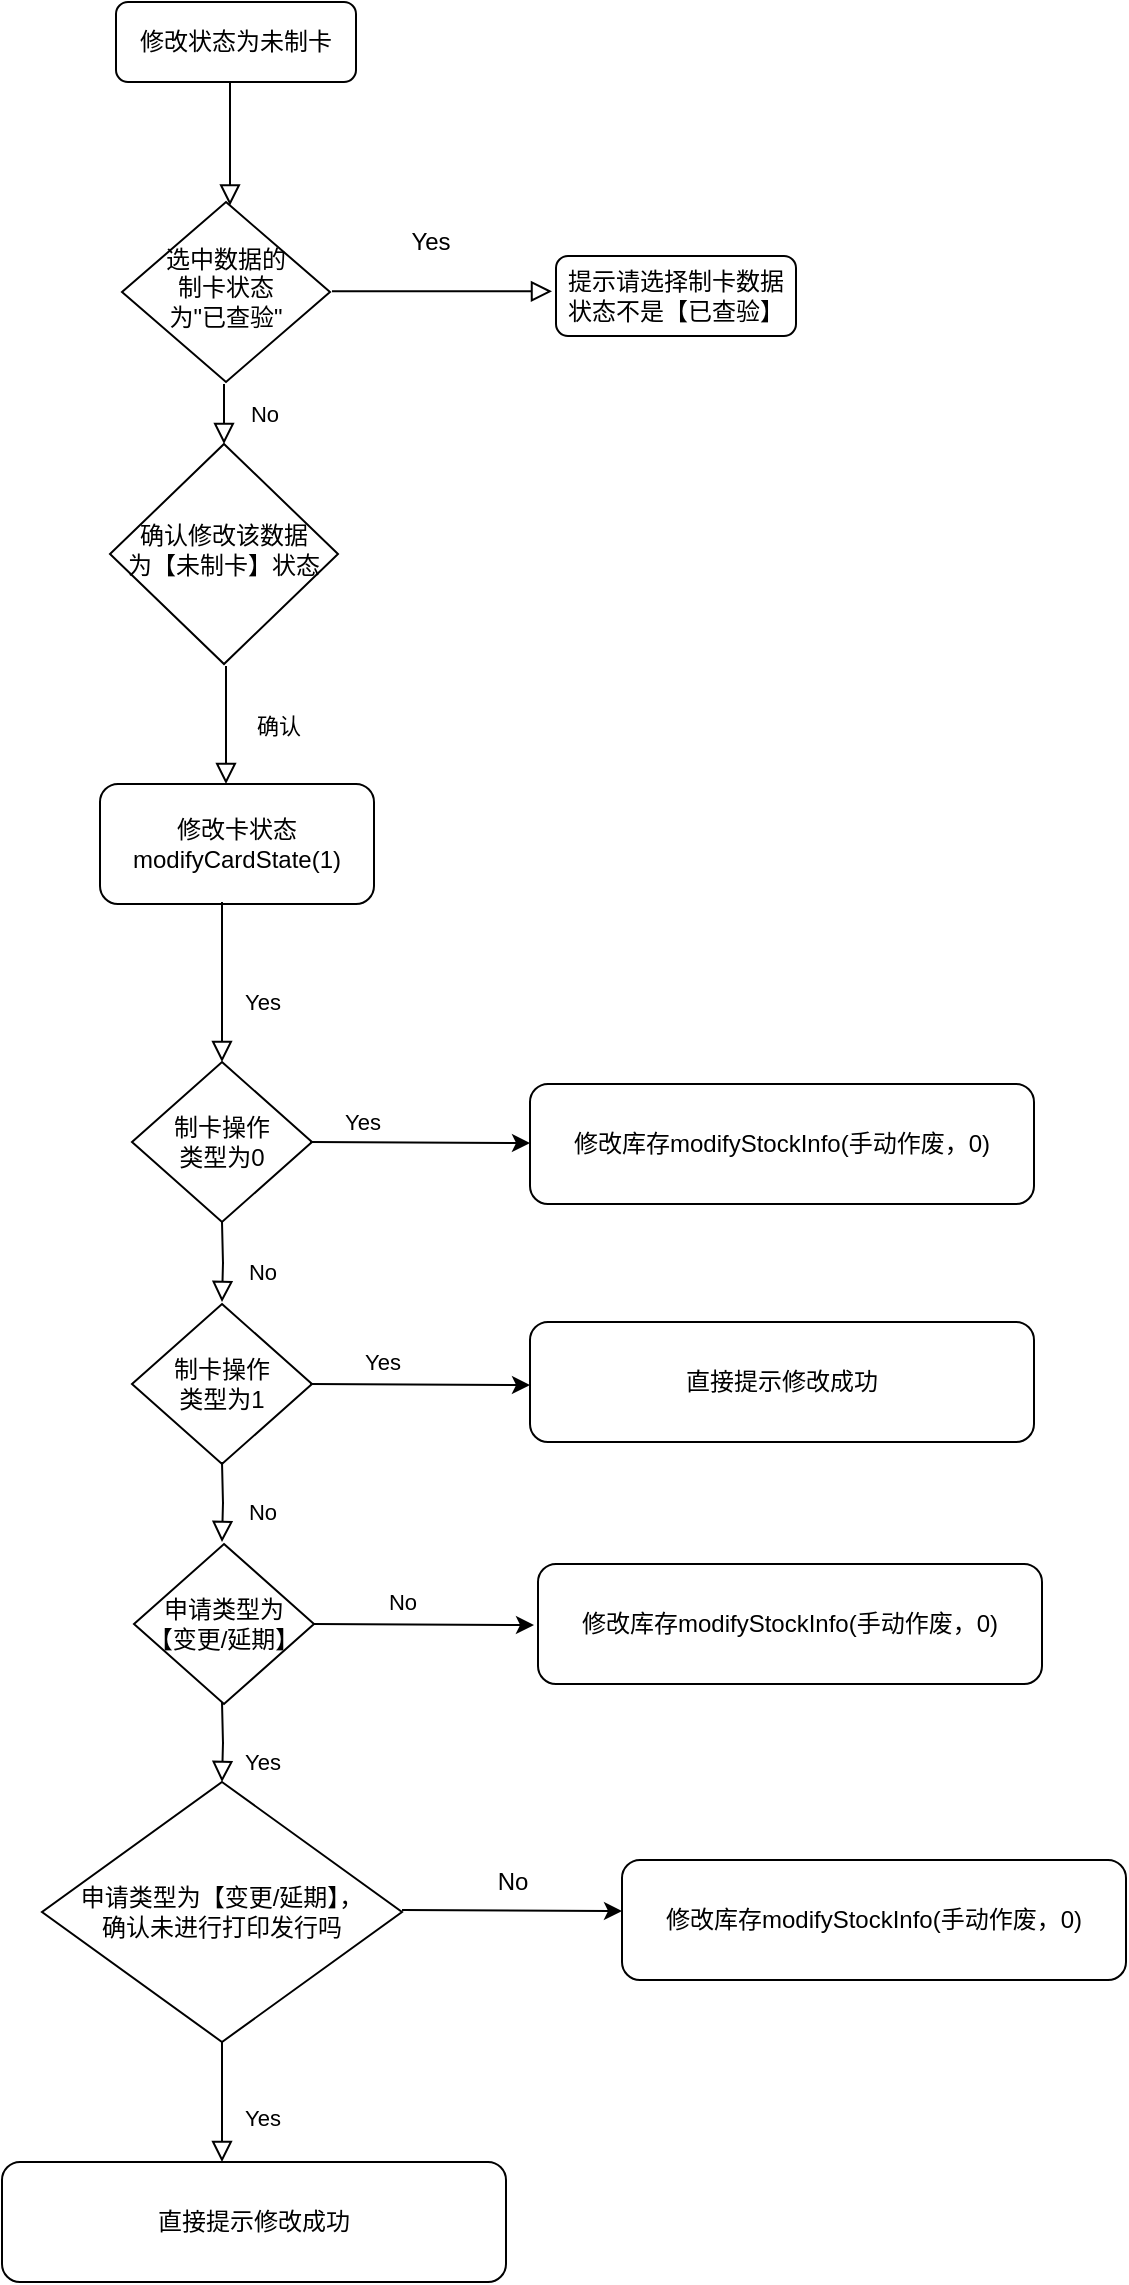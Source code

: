 <mxfile version="14.1.1" type="github">
  <diagram id="C5RBs43oDa-KdzZeNtuy" name="Page-1">
    <mxGraphModel dx="1038" dy="547" grid="1" gridSize="10" guides="0" tooltips="1" connect="1" arrows="1" fold="1" page="1" pageScale="1" pageWidth="1169" pageHeight="1654" math="0" shadow="0">
      <root>
        <mxCell id="WIyWlLk6GJQsqaUBKTNV-0" />
        <mxCell id="WIyWlLk6GJQsqaUBKTNV-1" parent="WIyWlLk6GJQsqaUBKTNV-0" />
        <mxCell id="WIyWlLk6GJQsqaUBKTNV-2" value="" style="rounded=0;html=1;jettySize=auto;orthogonalLoop=1;fontSize=11;endArrow=block;endFill=0;endSize=8;strokeWidth=1;shadow=0;labelBackgroundColor=none;edgeStyle=orthogonalEdgeStyle;" parent="WIyWlLk6GJQsqaUBKTNV-1" source="WIyWlLk6GJQsqaUBKTNV-3" target="WIyWlLk6GJQsqaUBKTNV-6" edge="1">
          <mxGeometry relative="1" as="geometry">
            <Array as="points">
              <mxPoint x="214" y="70" />
              <mxPoint x="214" y="70" />
            </Array>
          </mxGeometry>
        </mxCell>
        <mxCell id="WIyWlLk6GJQsqaUBKTNV-3" value="修改状态为未制卡" style="rounded=1;whiteSpace=wrap;html=1;fontSize=12;glass=0;strokeWidth=1;shadow=0;" parent="WIyWlLk6GJQsqaUBKTNV-1" vertex="1">
          <mxGeometry x="157" y="20" width="120" height="40" as="geometry" />
        </mxCell>
        <mxCell id="WIyWlLk6GJQsqaUBKTNV-4" value="No" style="rounded=0;html=1;jettySize=auto;orthogonalLoop=1;fontSize=11;endArrow=block;endFill=0;endSize=8;strokeWidth=1;shadow=0;labelBackgroundColor=none;edgeStyle=orthogonalEdgeStyle;" parent="WIyWlLk6GJQsqaUBKTNV-1" edge="1">
          <mxGeometry y="20" relative="1" as="geometry">
            <mxPoint as="offset" />
            <mxPoint x="211" y="211" as="sourcePoint" />
            <mxPoint x="211" y="241" as="targetPoint" />
          </mxGeometry>
        </mxCell>
        <mxCell id="WIyWlLk6GJQsqaUBKTNV-6" value="选中数据的&lt;br&gt;制卡状态&lt;br&gt;为&quot;已查验&quot;" style="rhombus;whiteSpace=wrap;html=1;shadow=0;fontFamily=Helvetica;fontSize=12;align=center;strokeWidth=1;spacing=6;spacingTop=-4;" parent="WIyWlLk6GJQsqaUBKTNV-1" vertex="1">
          <mxGeometry x="160" y="120" width="104" height="90" as="geometry" />
        </mxCell>
        <mxCell id="WIyWlLk6GJQsqaUBKTNV-7" value="提示请选择制卡数据状态不是【已查验】" style="rounded=1;whiteSpace=wrap;html=1;fontSize=12;glass=0;strokeWidth=1;shadow=0;" parent="WIyWlLk6GJQsqaUBKTNV-1" vertex="1">
          <mxGeometry x="377" y="147" width="120" height="40" as="geometry" />
        </mxCell>
        <mxCell id="WIyWlLk6GJQsqaUBKTNV-10" value="确认修改该数据&lt;br&gt;为【未制卡】状态" style="rhombus;whiteSpace=wrap;html=1;shadow=0;fontFamily=Helvetica;fontSize=12;align=center;strokeWidth=1;spacing=6;spacingTop=-4;" parent="WIyWlLk6GJQsqaUBKTNV-1" vertex="1">
          <mxGeometry x="154" y="241" width="114" height="110" as="geometry" />
        </mxCell>
        <mxCell id="Ysg9XGIrSXdzxJQqvf4c-11" value="" style="edgeStyle=orthogonalEdgeStyle;rounded=0;html=1;jettySize=auto;orthogonalLoop=1;fontSize=11;endArrow=block;endFill=0;endSize=8;strokeWidth=1;shadow=0;labelBackgroundColor=none;" parent="WIyWlLk6GJQsqaUBKTNV-1" edge="1">
          <mxGeometry x="0.273" y="30" relative="1" as="geometry">
            <mxPoint as="offset" />
            <mxPoint x="265" y="164.66" as="sourcePoint" />
            <mxPoint x="375" y="164.66" as="targetPoint" />
          </mxGeometry>
        </mxCell>
        <mxCell id="Ysg9XGIrSXdzxJQqvf4c-12" value="Yes" style="text;html=1;align=center;verticalAlign=middle;resizable=0;points=[];autosize=1;strokeColor=none;" parent="WIyWlLk6GJQsqaUBKTNV-1" vertex="1">
          <mxGeometry x="299" y="130" width="30" height="20" as="geometry" />
        </mxCell>
        <mxCell id="Ysg9XGIrSXdzxJQqvf4c-19" value="确认" style="rounded=0;html=1;jettySize=auto;orthogonalLoop=1;fontSize=11;endArrow=block;endFill=0;endSize=8;strokeWidth=1;shadow=0;labelBackgroundColor=none;edgeStyle=orthogonalEdgeStyle;" parent="WIyWlLk6GJQsqaUBKTNV-1" edge="1">
          <mxGeometry x="0.017" y="26" relative="1" as="geometry">
            <mxPoint as="offset" />
            <mxPoint x="212" y="352" as="sourcePoint" />
            <mxPoint x="212" y="411" as="targetPoint" />
          </mxGeometry>
        </mxCell>
        <mxCell id="9AU9Q08pKHK3YimSfZZ_-1" value="修改卡状态modifyCardState(1)" style="rounded=1;whiteSpace=wrap;html=1;fontSize=12;glass=0;strokeWidth=1;shadow=0;" vertex="1" parent="WIyWlLk6GJQsqaUBKTNV-1">
          <mxGeometry x="149" y="411" width="137" height="60" as="geometry" />
        </mxCell>
        <mxCell id="9AU9Q08pKHK3YimSfZZ_-2" value="制卡操作&lt;br&gt;类型为0" style="rhombus;whiteSpace=wrap;html=1;" vertex="1" parent="WIyWlLk6GJQsqaUBKTNV-1">
          <mxGeometry x="165" y="550" width="90" height="80" as="geometry" />
        </mxCell>
        <mxCell id="9AU9Q08pKHK3YimSfZZ_-4" value="Yes" style="rounded=0;html=1;jettySize=auto;orthogonalLoop=1;fontSize=11;endArrow=block;endFill=0;endSize=8;strokeWidth=1;shadow=0;labelBackgroundColor=none;edgeStyle=orthogonalEdgeStyle;" edge="1" parent="WIyWlLk6GJQsqaUBKTNV-1">
          <mxGeometry x="0.25" y="20" relative="1" as="geometry">
            <mxPoint as="offset" />
            <mxPoint x="210" y="550" as="targetPoint" />
            <mxPoint x="210" y="470" as="sourcePoint" />
          </mxGeometry>
        </mxCell>
        <mxCell id="9AU9Q08pKHK3YimSfZZ_-6" value="修改库存modifyStockInfo(手动作废，0)" style="rounded=1;whiteSpace=wrap;html=1;fontSize=12;glass=0;strokeWidth=1;shadow=0;" vertex="1" parent="WIyWlLk6GJQsqaUBKTNV-1">
          <mxGeometry x="364" y="561" width="252" height="60" as="geometry" />
        </mxCell>
        <mxCell id="9AU9Q08pKHK3YimSfZZ_-11" value="制卡操作&lt;br&gt;类型为1" style="rhombus;whiteSpace=wrap;html=1;" vertex="1" parent="WIyWlLk6GJQsqaUBKTNV-1">
          <mxGeometry x="165" y="671" width="90" height="80" as="geometry" />
        </mxCell>
        <mxCell id="9AU9Q08pKHK3YimSfZZ_-12" value="直接提示修改成功" style="rounded=1;whiteSpace=wrap;html=1;fontSize=12;glass=0;strokeWidth=1;shadow=0;" vertex="1" parent="WIyWlLk6GJQsqaUBKTNV-1">
          <mxGeometry x="364" y="680" width="252" height="60" as="geometry" />
        </mxCell>
        <mxCell id="9AU9Q08pKHK3YimSfZZ_-14" value="申请类型为&lt;br&gt;【变更/延期】" style="rhombus;whiteSpace=wrap;html=1;" vertex="1" parent="WIyWlLk6GJQsqaUBKTNV-1">
          <mxGeometry x="166" y="791" width="90" height="80" as="geometry" />
        </mxCell>
        <mxCell id="9AU9Q08pKHK3YimSfZZ_-15" value="修改库存modifyStockInfo(手动作废，0)" style="rounded=1;whiteSpace=wrap;html=1;fontSize=12;glass=0;strokeWidth=1;shadow=0;" vertex="1" parent="WIyWlLk6GJQsqaUBKTNV-1">
          <mxGeometry x="368" y="801" width="252" height="60" as="geometry" />
        </mxCell>
        <mxCell id="9AU9Q08pKHK3YimSfZZ_-16" value="申请类型为【变更/延期】，&lt;br&gt;确认未进行打印发行吗" style="rhombus;whiteSpace=wrap;html=1;" vertex="1" parent="WIyWlLk6GJQsqaUBKTNV-1">
          <mxGeometry x="120" y="910" width="180" height="130" as="geometry" />
        </mxCell>
        <mxCell id="9AU9Q08pKHK3YimSfZZ_-17" value="修改库存modifyStockInfo(手动作废，0)" style="rounded=1;whiteSpace=wrap;html=1;fontSize=12;glass=0;strokeWidth=1;shadow=0;" vertex="1" parent="WIyWlLk6GJQsqaUBKTNV-1">
          <mxGeometry x="410" y="949" width="252" height="60" as="geometry" />
        </mxCell>
        <mxCell id="9AU9Q08pKHK3YimSfZZ_-18" value="No" style="rounded=0;html=1;jettySize=auto;orthogonalLoop=1;fontSize=11;endArrow=block;endFill=0;endSize=8;strokeWidth=1;shadow=0;labelBackgroundColor=none;edgeStyle=orthogonalEdgeStyle;" edge="1" parent="WIyWlLk6GJQsqaUBKTNV-1">
          <mxGeometry x="0.25" y="20" relative="1" as="geometry">
            <mxPoint as="offset" />
            <mxPoint x="210" y="670" as="targetPoint" />
            <mxPoint x="210" y="630" as="sourcePoint" />
          </mxGeometry>
        </mxCell>
        <mxCell id="9AU9Q08pKHK3YimSfZZ_-19" value="No" style="rounded=0;html=1;jettySize=auto;orthogonalLoop=1;fontSize=11;endArrow=block;endFill=0;endSize=8;strokeWidth=1;shadow=0;labelBackgroundColor=none;edgeStyle=orthogonalEdgeStyle;" edge="1" parent="WIyWlLk6GJQsqaUBKTNV-1">
          <mxGeometry x="0.25" y="20" relative="1" as="geometry">
            <mxPoint as="offset" />
            <mxPoint x="210" y="790" as="targetPoint" />
            <mxPoint x="210" y="750" as="sourcePoint" />
          </mxGeometry>
        </mxCell>
        <mxCell id="9AU9Q08pKHK3YimSfZZ_-20" value="Yes" style="rounded=0;html=1;jettySize=auto;orthogonalLoop=1;fontSize=11;endArrow=block;endFill=0;endSize=8;strokeWidth=1;shadow=0;labelBackgroundColor=none;edgeStyle=orthogonalEdgeStyle;" edge="1" parent="WIyWlLk6GJQsqaUBKTNV-1">
          <mxGeometry x="0.5" y="20" relative="1" as="geometry">
            <mxPoint as="offset" />
            <mxPoint x="210" y="910" as="targetPoint" />
            <mxPoint x="210" y="870" as="sourcePoint" />
          </mxGeometry>
        </mxCell>
        <mxCell id="9AU9Q08pKHK3YimSfZZ_-23" value="" style="endArrow=classic;html=1;" edge="1" parent="WIyWlLk6GJQsqaUBKTNV-1">
          <mxGeometry width="50" height="50" relative="1" as="geometry">
            <mxPoint x="254" y="590" as="sourcePoint" />
            <mxPoint x="364" y="590.5" as="targetPoint" />
          </mxGeometry>
        </mxCell>
        <mxCell id="9AU9Q08pKHK3YimSfZZ_-27" value="Yes" style="edgeLabel;html=1;align=center;verticalAlign=middle;resizable=0;points=[];" vertex="1" connectable="0" parent="9AU9Q08pKHK3YimSfZZ_-23">
          <mxGeometry x="-0.531" y="-2" relative="1" as="geometry">
            <mxPoint y="-12.12" as="offset" />
          </mxGeometry>
        </mxCell>
        <mxCell id="9AU9Q08pKHK3YimSfZZ_-28" value="Yes" style="edgeLabel;html=1;align=center;verticalAlign=middle;resizable=0;points=[];" vertex="1" connectable="0" parent="9AU9Q08pKHK3YimSfZZ_-23">
          <mxGeometry x="-0.531" y="-2" relative="1" as="geometry">
            <mxPoint x="10.01" y="107.88" as="offset" />
          </mxGeometry>
        </mxCell>
        <mxCell id="9AU9Q08pKHK3YimSfZZ_-29" value="No" style="edgeLabel;html=1;align=center;verticalAlign=middle;resizable=0;points=[];" vertex="1" connectable="0" parent="9AU9Q08pKHK3YimSfZZ_-23">
          <mxGeometry x="-0.531" y="-2" relative="1" as="geometry">
            <mxPoint x="20.01" y="227.88" as="offset" />
          </mxGeometry>
        </mxCell>
        <mxCell id="9AU9Q08pKHK3YimSfZZ_-24" value="" style="endArrow=classic;html=1;" edge="1" parent="WIyWlLk6GJQsqaUBKTNV-1">
          <mxGeometry width="50" height="50" relative="1" as="geometry">
            <mxPoint x="254" y="711" as="sourcePoint" />
            <mxPoint x="364" y="711.5" as="targetPoint" />
          </mxGeometry>
        </mxCell>
        <mxCell id="9AU9Q08pKHK3YimSfZZ_-25" value="" style="endArrow=classic;html=1;" edge="1" parent="WIyWlLk6GJQsqaUBKTNV-1">
          <mxGeometry width="50" height="50" relative="1" as="geometry">
            <mxPoint x="256" y="831" as="sourcePoint" />
            <mxPoint x="366" y="831.5" as="targetPoint" />
          </mxGeometry>
        </mxCell>
        <mxCell id="9AU9Q08pKHK3YimSfZZ_-26" value="" style="endArrow=classic;html=1;" edge="1" parent="WIyWlLk6GJQsqaUBKTNV-1">
          <mxGeometry width="50" height="50" relative="1" as="geometry">
            <mxPoint x="300" y="974" as="sourcePoint" />
            <mxPoint x="410" y="974.5" as="targetPoint" />
          </mxGeometry>
        </mxCell>
        <mxCell id="9AU9Q08pKHK3YimSfZZ_-30" value="No" style="text;html=1;align=center;verticalAlign=middle;resizable=0;points=[];autosize=1;" vertex="1" parent="WIyWlLk6GJQsqaUBKTNV-1">
          <mxGeometry x="340" y="950" width="30" height="20" as="geometry" />
        </mxCell>
        <mxCell id="9AU9Q08pKHK3YimSfZZ_-32" value="Yes" style="rounded=0;html=1;jettySize=auto;orthogonalLoop=1;fontSize=11;endArrow=block;endFill=0;endSize=8;strokeWidth=1;shadow=0;labelBackgroundColor=none;edgeStyle=orthogonalEdgeStyle;" edge="1" parent="WIyWlLk6GJQsqaUBKTNV-1">
          <mxGeometry x="0.25" y="20" relative="1" as="geometry">
            <mxPoint as="offset" />
            <mxPoint x="210" y="1100" as="targetPoint" />
            <mxPoint x="210" y="1040" as="sourcePoint" />
          </mxGeometry>
        </mxCell>
        <mxCell id="9AU9Q08pKHK3YimSfZZ_-33" value="直接提示修改成功" style="rounded=1;whiteSpace=wrap;html=1;fontSize=12;glass=0;strokeWidth=1;shadow=0;" vertex="1" parent="WIyWlLk6GJQsqaUBKTNV-1">
          <mxGeometry x="100" y="1100" width="252" height="60" as="geometry" />
        </mxCell>
      </root>
    </mxGraphModel>
  </diagram>
</mxfile>
